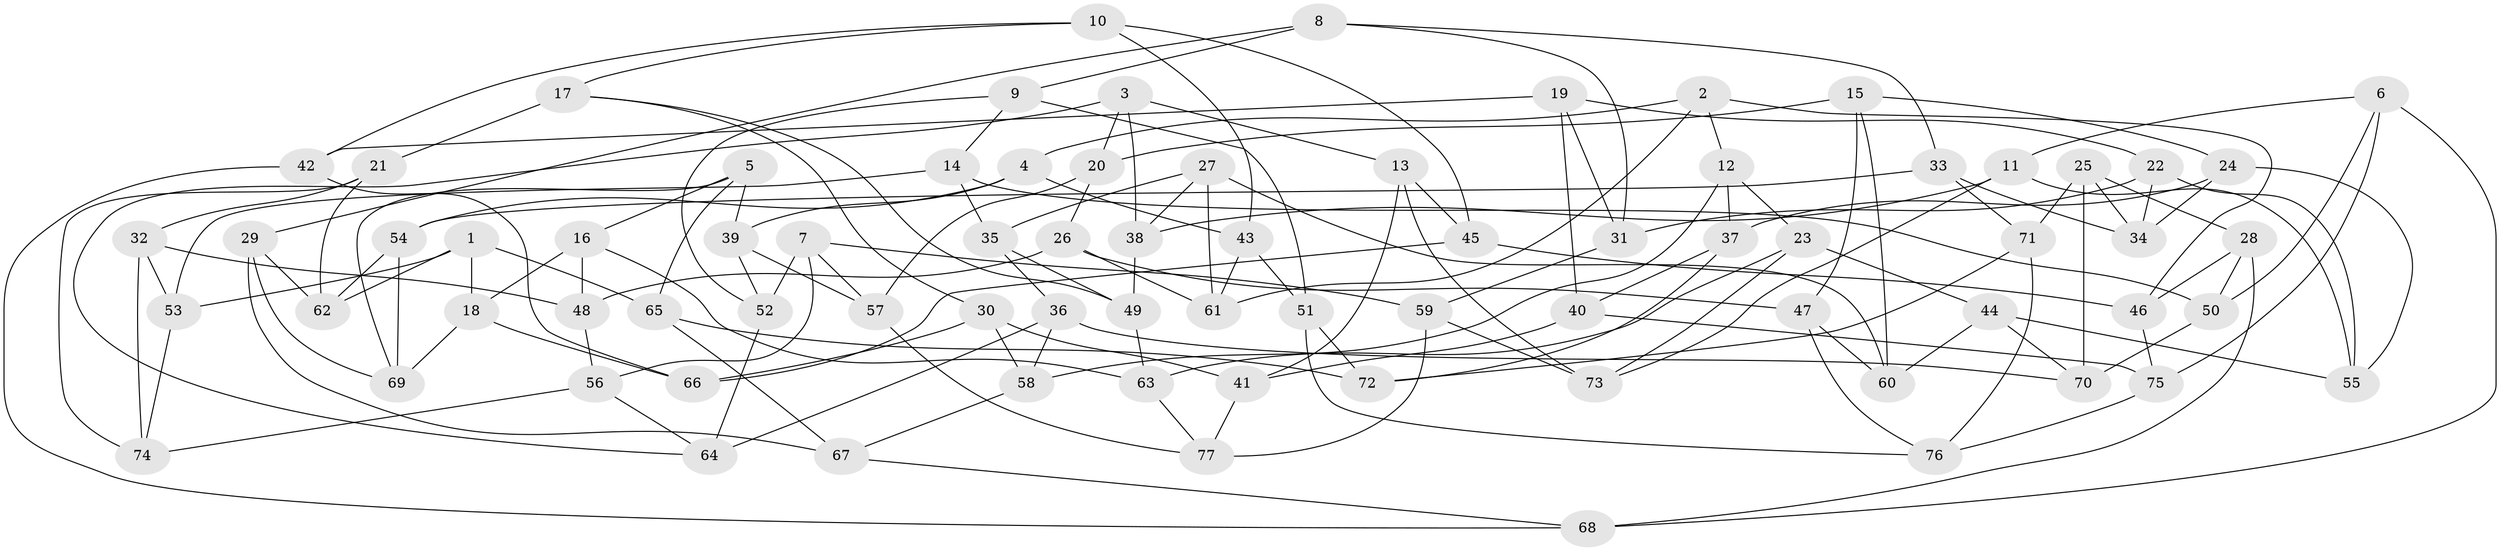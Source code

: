 // coarse degree distribution, {3: 0.08695652173913043, 7: 0.13043478260869565, 12: 0.043478260869565216, 10: 0.08695652173913043, 6: 0.17391304347826086, 17: 0.043478260869565216, 8: 0.08695652173913043, 9: 0.043478260869565216, 4: 0.2608695652173913, 5: 0.043478260869565216}
// Generated by graph-tools (version 1.1) at 2025/20/03/04/25 18:20:49]
// undirected, 77 vertices, 154 edges
graph export_dot {
graph [start="1"]
  node [color=gray90,style=filled];
  1;
  2;
  3;
  4;
  5;
  6;
  7;
  8;
  9;
  10;
  11;
  12;
  13;
  14;
  15;
  16;
  17;
  18;
  19;
  20;
  21;
  22;
  23;
  24;
  25;
  26;
  27;
  28;
  29;
  30;
  31;
  32;
  33;
  34;
  35;
  36;
  37;
  38;
  39;
  40;
  41;
  42;
  43;
  44;
  45;
  46;
  47;
  48;
  49;
  50;
  51;
  52;
  53;
  54;
  55;
  56;
  57;
  58;
  59;
  60;
  61;
  62;
  63;
  64;
  65;
  66;
  67;
  68;
  69;
  70;
  71;
  72;
  73;
  74;
  75;
  76;
  77;
  1 -- 62;
  1 -- 65;
  1 -- 18;
  1 -- 53;
  2 -- 4;
  2 -- 61;
  2 -- 12;
  2 -- 46;
  3 -- 38;
  3 -- 20;
  3 -- 64;
  3 -- 13;
  4 -- 39;
  4 -- 43;
  4 -- 54;
  5 -- 39;
  5 -- 69;
  5 -- 65;
  5 -- 16;
  6 -- 11;
  6 -- 75;
  6 -- 50;
  6 -- 68;
  7 -- 52;
  7 -- 56;
  7 -- 57;
  7 -- 59;
  8 -- 29;
  8 -- 31;
  8 -- 9;
  8 -- 33;
  9 -- 14;
  9 -- 51;
  9 -- 52;
  10 -- 17;
  10 -- 42;
  10 -- 45;
  10 -- 43;
  11 -- 38;
  11 -- 73;
  11 -- 55;
  12 -- 37;
  12 -- 23;
  12 -- 58;
  13 -- 73;
  13 -- 41;
  13 -- 45;
  14 -- 35;
  14 -- 50;
  14 -- 53;
  15 -- 60;
  15 -- 47;
  15 -- 24;
  15 -- 20;
  16 -- 18;
  16 -- 48;
  16 -- 63;
  17 -- 49;
  17 -- 30;
  17 -- 21;
  18 -- 69;
  18 -- 66;
  19 -- 31;
  19 -- 22;
  19 -- 42;
  19 -- 40;
  20 -- 26;
  20 -- 57;
  21 -- 62;
  21 -- 74;
  21 -- 32;
  22 -- 55;
  22 -- 31;
  22 -- 34;
  23 -- 73;
  23 -- 44;
  23 -- 63;
  24 -- 34;
  24 -- 55;
  24 -- 37;
  25 -- 71;
  25 -- 28;
  25 -- 34;
  25 -- 70;
  26 -- 47;
  26 -- 61;
  26 -- 48;
  27 -- 61;
  27 -- 38;
  27 -- 60;
  27 -- 35;
  28 -- 46;
  28 -- 68;
  28 -- 50;
  29 -- 62;
  29 -- 67;
  29 -- 69;
  30 -- 41;
  30 -- 58;
  30 -- 66;
  31 -- 59;
  32 -- 48;
  32 -- 74;
  32 -- 53;
  33 -- 54;
  33 -- 71;
  33 -- 34;
  35 -- 49;
  35 -- 36;
  36 -- 58;
  36 -- 64;
  36 -- 70;
  37 -- 72;
  37 -- 40;
  38 -- 49;
  39 -- 57;
  39 -- 52;
  40 -- 75;
  40 -- 41;
  41 -- 77;
  42 -- 68;
  42 -- 66;
  43 -- 61;
  43 -- 51;
  44 -- 55;
  44 -- 60;
  44 -- 70;
  45 -- 46;
  45 -- 66;
  46 -- 75;
  47 -- 60;
  47 -- 76;
  48 -- 56;
  49 -- 63;
  50 -- 70;
  51 -- 72;
  51 -- 76;
  52 -- 64;
  53 -- 74;
  54 -- 62;
  54 -- 69;
  56 -- 74;
  56 -- 64;
  57 -- 77;
  58 -- 67;
  59 -- 77;
  59 -- 73;
  63 -- 77;
  65 -- 67;
  65 -- 72;
  67 -- 68;
  71 -- 76;
  71 -- 72;
  75 -- 76;
}
